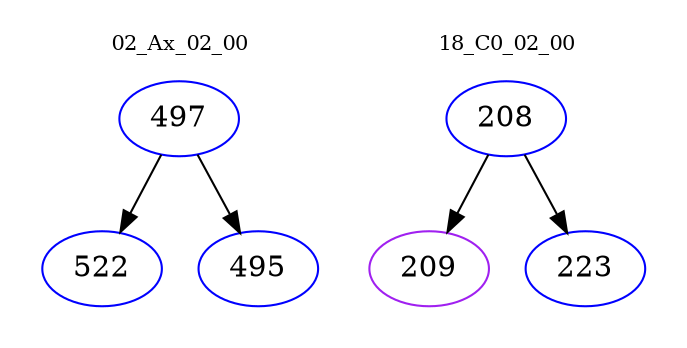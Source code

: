digraph{
subgraph cluster_0 {
color = white
label = "02_Ax_02_00";
fontsize=10;
T0_497 [label="497", color="blue"]
T0_497 -> T0_522 [color="black"]
T0_522 [label="522", color="blue"]
T0_497 -> T0_495 [color="black"]
T0_495 [label="495", color="blue"]
}
subgraph cluster_1 {
color = white
label = "18_C0_02_00";
fontsize=10;
T1_208 [label="208", color="blue"]
T1_208 -> T1_209 [color="black"]
T1_209 [label="209", color="purple"]
T1_208 -> T1_223 [color="black"]
T1_223 [label="223", color="blue"]
}
}
